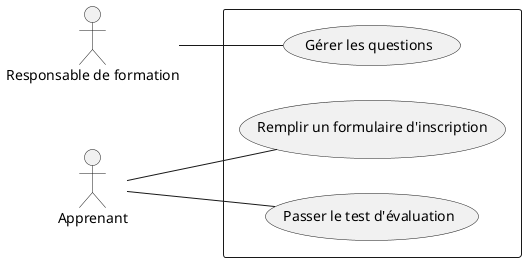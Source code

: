 @startuml
left to right direction

actor "Responsable de formation" as Admin
actor "Apprenant" as Apprenant

rectangle  {
  usecase "Remplir un formulaire d'inscription" as UC1
  usecase "Gérer les questions" as UC2
  usecase "Passer le test d'évaluation" as UC3

}

Admin -- UC2
Apprenant -- UC1
Apprenant -- UC3



@enduml
